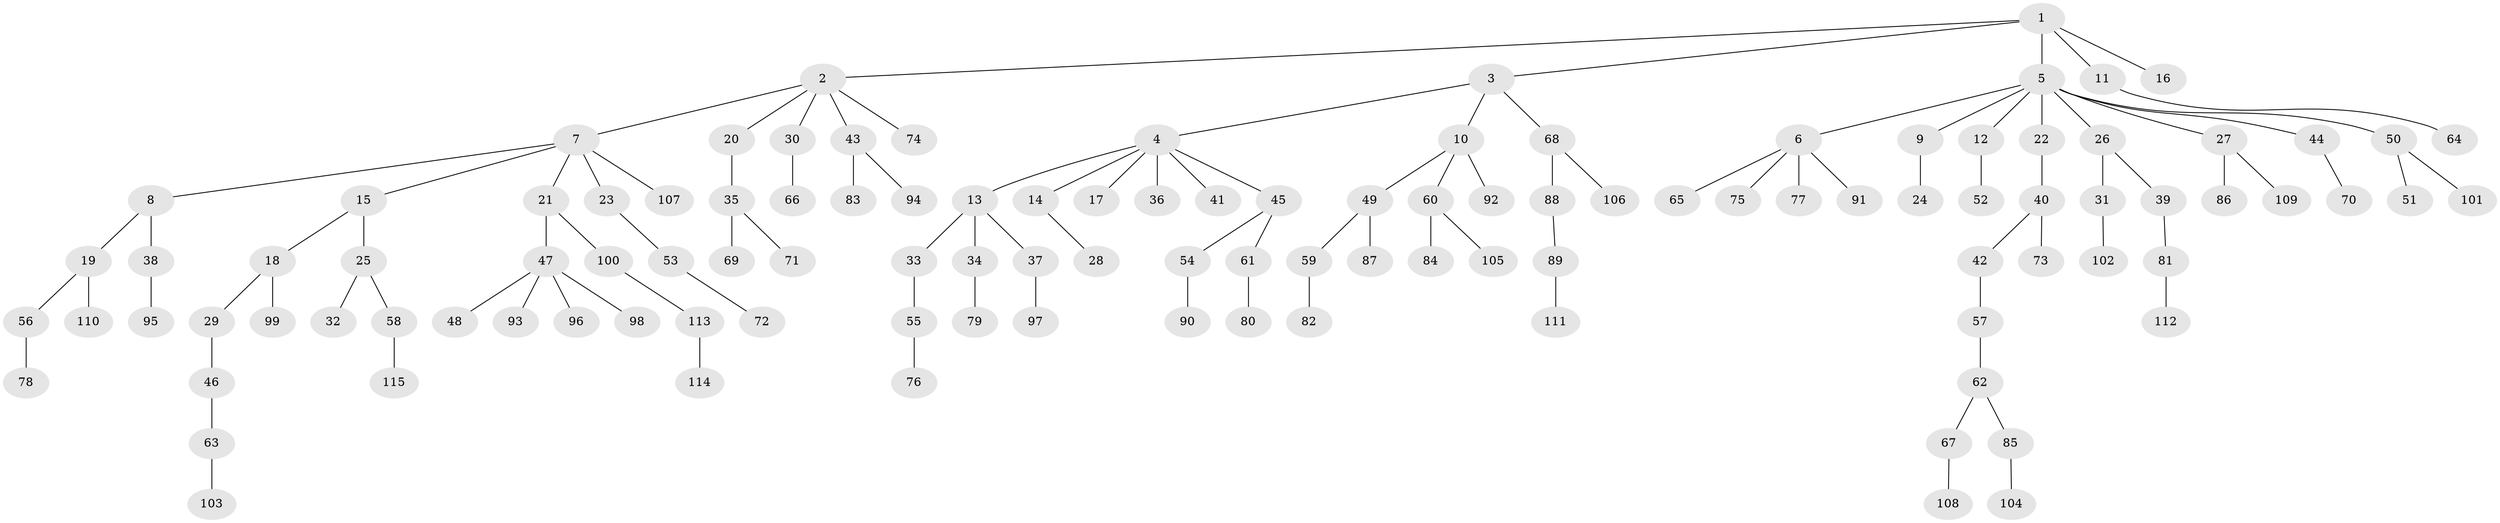 // Generated by graph-tools (version 1.1) at 2025/11/02/27/25 16:11:26]
// undirected, 115 vertices, 114 edges
graph export_dot {
graph [start="1"]
  node [color=gray90,style=filled];
  1;
  2;
  3;
  4;
  5;
  6;
  7;
  8;
  9;
  10;
  11;
  12;
  13;
  14;
  15;
  16;
  17;
  18;
  19;
  20;
  21;
  22;
  23;
  24;
  25;
  26;
  27;
  28;
  29;
  30;
  31;
  32;
  33;
  34;
  35;
  36;
  37;
  38;
  39;
  40;
  41;
  42;
  43;
  44;
  45;
  46;
  47;
  48;
  49;
  50;
  51;
  52;
  53;
  54;
  55;
  56;
  57;
  58;
  59;
  60;
  61;
  62;
  63;
  64;
  65;
  66;
  67;
  68;
  69;
  70;
  71;
  72;
  73;
  74;
  75;
  76;
  77;
  78;
  79;
  80;
  81;
  82;
  83;
  84;
  85;
  86;
  87;
  88;
  89;
  90;
  91;
  92;
  93;
  94;
  95;
  96;
  97;
  98;
  99;
  100;
  101;
  102;
  103;
  104;
  105;
  106;
  107;
  108;
  109;
  110;
  111;
  112;
  113;
  114;
  115;
  1 -- 2;
  1 -- 3;
  1 -- 5;
  1 -- 11;
  1 -- 16;
  2 -- 7;
  2 -- 20;
  2 -- 30;
  2 -- 43;
  2 -- 74;
  3 -- 4;
  3 -- 10;
  3 -- 68;
  4 -- 13;
  4 -- 14;
  4 -- 17;
  4 -- 36;
  4 -- 41;
  4 -- 45;
  5 -- 6;
  5 -- 9;
  5 -- 12;
  5 -- 22;
  5 -- 26;
  5 -- 27;
  5 -- 44;
  5 -- 50;
  6 -- 65;
  6 -- 75;
  6 -- 77;
  6 -- 91;
  7 -- 8;
  7 -- 15;
  7 -- 21;
  7 -- 23;
  7 -- 107;
  8 -- 19;
  8 -- 38;
  9 -- 24;
  10 -- 49;
  10 -- 60;
  10 -- 92;
  11 -- 64;
  12 -- 52;
  13 -- 33;
  13 -- 34;
  13 -- 37;
  14 -- 28;
  15 -- 18;
  15 -- 25;
  18 -- 29;
  18 -- 99;
  19 -- 56;
  19 -- 110;
  20 -- 35;
  21 -- 47;
  21 -- 100;
  22 -- 40;
  23 -- 53;
  25 -- 32;
  25 -- 58;
  26 -- 31;
  26 -- 39;
  27 -- 86;
  27 -- 109;
  29 -- 46;
  30 -- 66;
  31 -- 102;
  33 -- 55;
  34 -- 79;
  35 -- 69;
  35 -- 71;
  37 -- 97;
  38 -- 95;
  39 -- 81;
  40 -- 42;
  40 -- 73;
  42 -- 57;
  43 -- 83;
  43 -- 94;
  44 -- 70;
  45 -- 54;
  45 -- 61;
  46 -- 63;
  47 -- 48;
  47 -- 93;
  47 -- 96;
  47 -- 98;
  49 -- 59;
  49 -- 87;
  50 -- 51;
  50 -- 101;
  53 -- 72;
  54 -- 90;
  55 -- 76;
  56 -- 78;
  57 -- 62;
  58 -- 115;
  59 -- 82;
  60 -- 84;
  60 -- 105;
  61 -- 80;
  62 -- 67;
  62 -- 85;
  63 -- 103;
  67 -- 108;
  68 -- 88;
  68 -- 106;
  81 -- 112;
  85 -- 104;
  88 -- 89;
  89 -- 111;
  100 -- 113;
  113 -- 114;
}
